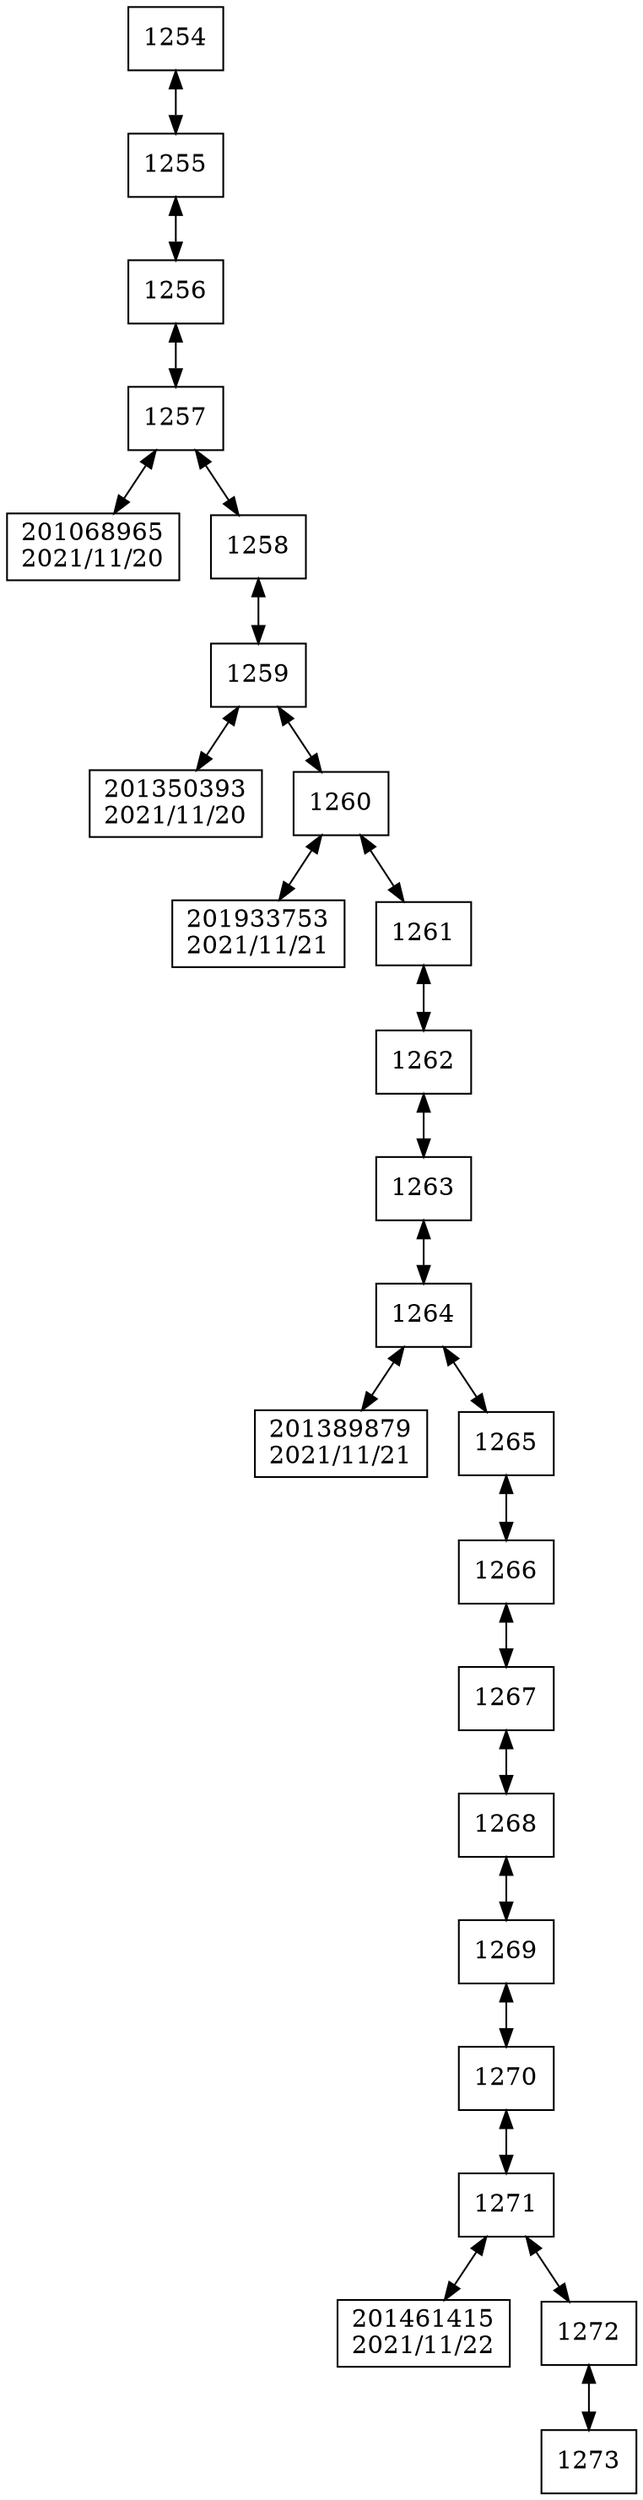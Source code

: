 digraph G{
 rankdir = TB; 
node [shape=box]; 
compound=true; 
"1254"[label="1254"];
"1255"[label="1255"];
"1256"[label="1256"];
"1257"[label="1257"];
"201068965"[label="201068965
2021/11/20"];
"1258"[label="1258"];
"1259"[label="1259"];
"201350393"[label="201350393
2021/11/20"];
"1260"[label="1260"];
"201933753"[label="201933753
2021/11/21"];
"1261"[label="1261"];
"1262"[label="1262"];
"1263"[label="1263"];
"1264"[label="1264"];
"201389879"[label="201389879
2021/11/21"];
"1265"[label="1265"];
"1266"[label="1266"];
"1267"[label="1267"];
"1268"[label="1268"];
"1269"[label="1269"];
"1270"[label="1270"];
"1271"[label="1271"];
"201461415"[label="201461415
2021/11/22"];
"1272"[label="1272"];
"1273"[label="1273"];
"1254" -> "1255"[dir="both"];
"1255" -> "1256"[dir="both"];
"1256" -> "1257"[dir="both"];
"1257" -> "201068965"[dir="both"];
"1257" -> "1258"[dir="both"];
"1258" -> "1259"[dir="both"];
"1259" -> "201350393"[dir="both"];
"1259" -> "1260"[dir="both"];
"1260" -> "201933753"[dir="both"];
"1260" -> "1261"[dir="both"];
"1261" -> "1262"[dir="both"];
"1262" -> "1263"[dir="both"];
"1263" -> "1264"[dir="both"];
"1264" -> "201389879"[dir="both"];
"1264" -> "1265"[dir="both"];
"1265" -> "1266"[dir="both"];
"1266" -> "1267"[dir="both"];
"1267" -> "1268"[dir="both"];
"1268" -> "1269"[dir="both"];
"1269" -> "1270"[dir="both"];
"1270" -> "1271"[dir="both"];
"1271" -> "201461415"[dir="both"];
"1271" -> "1272"[dir="both"];
"1272" -> "1273"[dir="both"];

}

